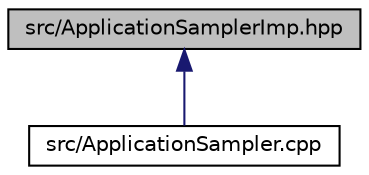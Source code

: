 digraph "src/ApplicationSamplerImp.hpp"
{
  edge [fontname="Helvetica",fontsize="10",labelfontname="Helvetica",labelfontsize="10"];
  node [fontname="Helvetica",fontsize="10",shape=record];
  Node15 [label="src/ApplicationSamplerImp.hpp",height=0.2,width=0.4,color="black", fillcolor="grey75", style="filled", fontcolor="black"];
  Node15 -> Node16 [dir="back",color="midnightblue",fontsize="10",style="solid",fontname="Helvetica"];
  Node16 [label="src/ApplicationSampler.cpp",height=0.2,width=0.4,color="black", fillcolor="white", style="filled",URL="$_application_sampler_8cpp.html"];
}
